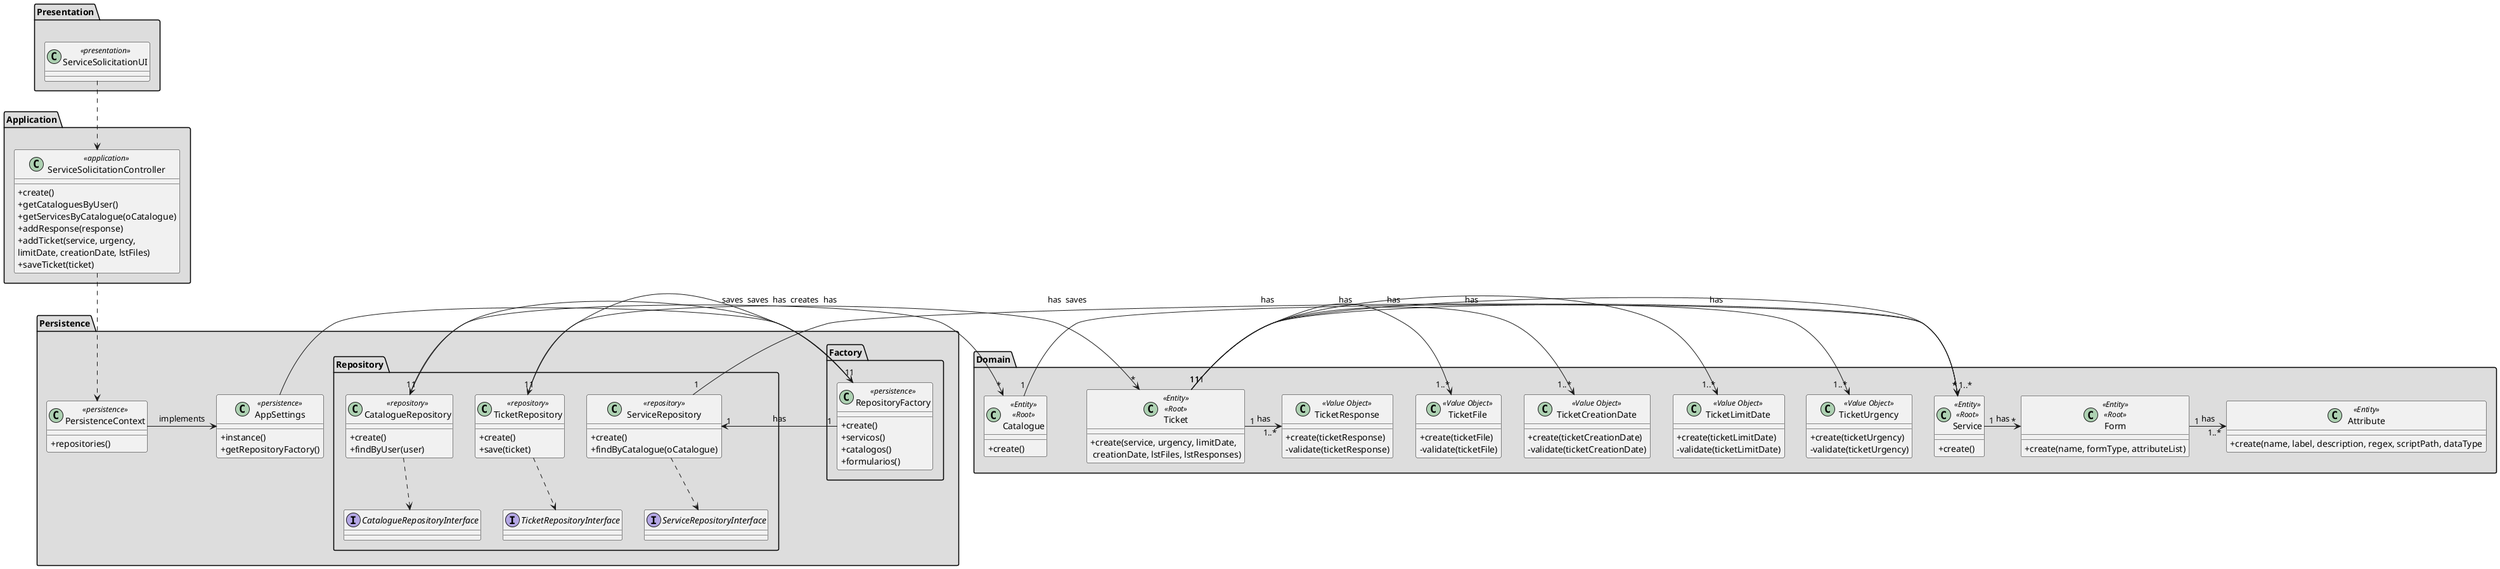 @startuml
skinparam classAttributeIconSize 0

package "Presentation" #DDDDDD {
class ServiceSolicitationUI<<presentation>>{

}
}


package "Application" #DDDDDD {
class ServiceSolicitationController<<application>>{
+create()
+getCataloguesByUser()
+getServicesByCatalogue(oCatalogue)
+addResponse(response)
+addTicket(service, urgency, \nlimitDate, creationDate, lstFiles)
+saveTicket(ticket)
}

}


package "Domain" #DDDDDD {
class Service<<Entity>><<Root>>{
+create()
}

class Form<<Entity>><<Root>>{
+create(name, formType, attributeList)
}

class Attribute<<Entity>>{
+create(name, label, description, regex, scriptPath, dataType
}

class Catalogue<<Entity>><<Root>>{
+create()
}

class Ticket<<Entity>><<Root>>{
+create(service, urgency, limitDate,\n creationDate, lstFiles, lstResponses)
}

class TicketUrgency<<Value Object>>{
+create(ticketUrgency)
-validate(ticketUrgency)
}

class TicketLimitDate<<Value Object>>{
+create(ticketLimitDate)
-validate(ticketLimitDate)
}

class TicketCreationDate<<Value Object>>{
+create(ticketCreationDate)
-validate(ticketCreationDate)
}

class TicketFile<<Value Object>>{
+create(ticketFile)
-validate(ticketFile)
}

class TicketResponse<<Value Object>>{
+create(ticketResponse)
-validate(ticketResponse)
}
}

package Persistence #DDDDDD {
class PersistenceContext<<persistence>>{
+repositories()
}

class AppSettings<<persistence>>{
+instance()
+getRepositoryFactory()
}

package Factory #DDDDDD {
class RepositoryFactory<<persistence>>{
+create()
+servicos()
+catalogos()
+formularios()
}
}

package "Repository" #DDDDDD {

class ServiceRepository<<repository>>{
+create()
+findByCatalogue(oCatalogue)
}

class TicketRepository<<repository>>{
+create()
+save(ticket)
}

class CatalogueRepository<<repository>>{
+create()
+findByUser(user)
}

interface CatalogueRepositoryInterface{

}

interface TicketRepositoryInterface{

}

interface ServiceRepositoryInterface{

}

}



ServiceSolicitationUI ..> ServiceSolicitationController
ServiceSolicitationController ..> PersistenceContext

ServiceRepository ..> ServiceRepositoryInterface
TicketRepository ..> TicketRepositoryInterface
CatalogueRepository ..> CatalogueRepositoryInterface

AppSettings -> RepositoryFactory : creates
PersistenceContext -> AppSettings : implements

RepositoryFactory "1" -> "1" ServiceRepository : has
RepositoryFactory "1" -> "1" TicketRepository : has
RepositoryFactory "1" -> "1" CatalogueRepository : has

ServiceRepository "1" -> "*" Service : saves
TicketRepository "1" -> "*" Ticket : saves
CatalogueRepository "1" -> "*" Catalogue : saves

Catalogue "1" -> "*" Service : has
Service "1" -> "*" Form : has
Form "1" -> "1..*" Attribute : has

Ticket "1" -> "1..*" Service : has
Ticket "1" -> "1..*" TicketUrgency : has
Ticket "1" -> "1..*" TicketLimitDate : has
Ticket "1" -> "1..*" TicketCreationDate : has
Ticket "1" -> "1..*" TicketFile : has
Ticket "1" -> "1..*" TicketResponse : has

@enduml